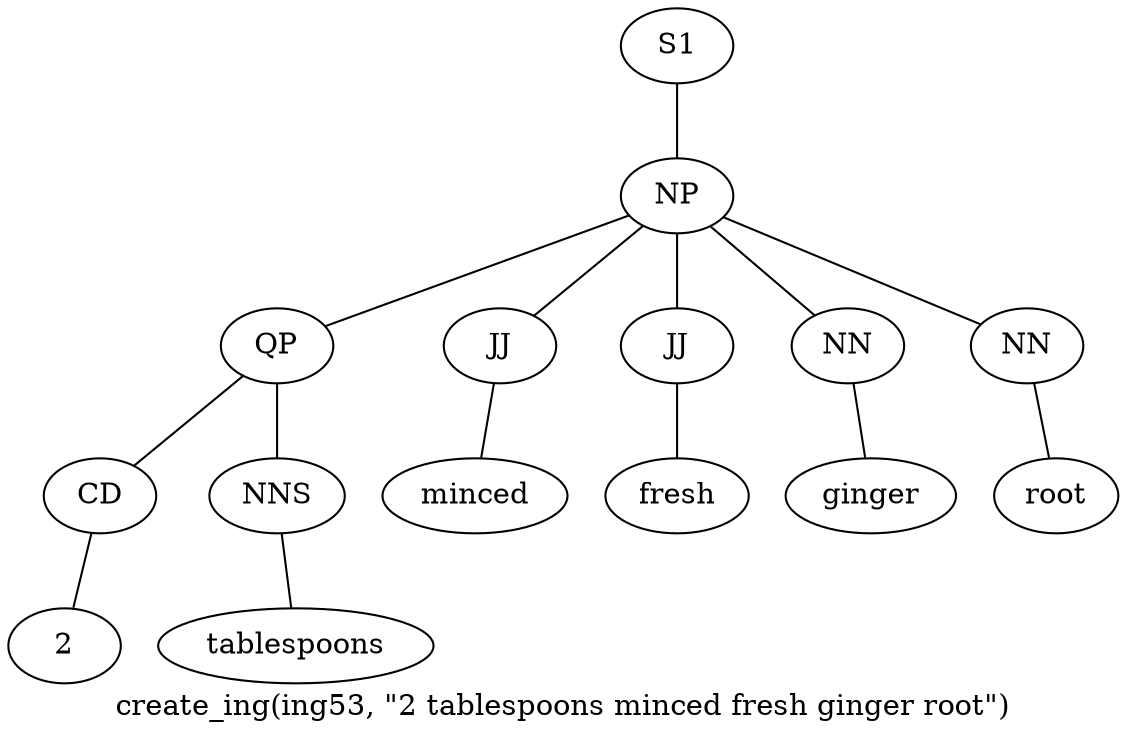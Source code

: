graph SyntaxGraph {
	label = "create_ing(ing53, \"2 tablespoons minced fresh ginger root\")";
	Node0 [label="S1"];
	Node1 [label="NP"];
	Node2 [label="QP"];
	Node3 [label="CD"];
	Node4 [label="2"];
	Node5 [label="NNS"];
	Node6 [label="tablespoons"];
	Node7 [label="JJ"];
	Node8 [label="minced"];
	Node9 [label="JJ"];
	Node10 [label="fresh"];
	Node11 [label="NN"];
	Node12 [label="ginger"];
	Node13 [label="NN"];
	Node14 [label="root"];

	Node0 -- Node1;
	Node1 -- Node2;
	Node1 -- Node7;
	Node1 -- Node9;
	Node1 -- Node11;
	Node1 -- Node13;
	Node2 -- Node3;
	Node2 -- Node5;
	Node3 -- Node4;
	Node5 -- Node6;
	Node7 -- Node8;
	Node9 -- Node10;
	Node11 -- Node12;
	Node13 -- Node14;
}